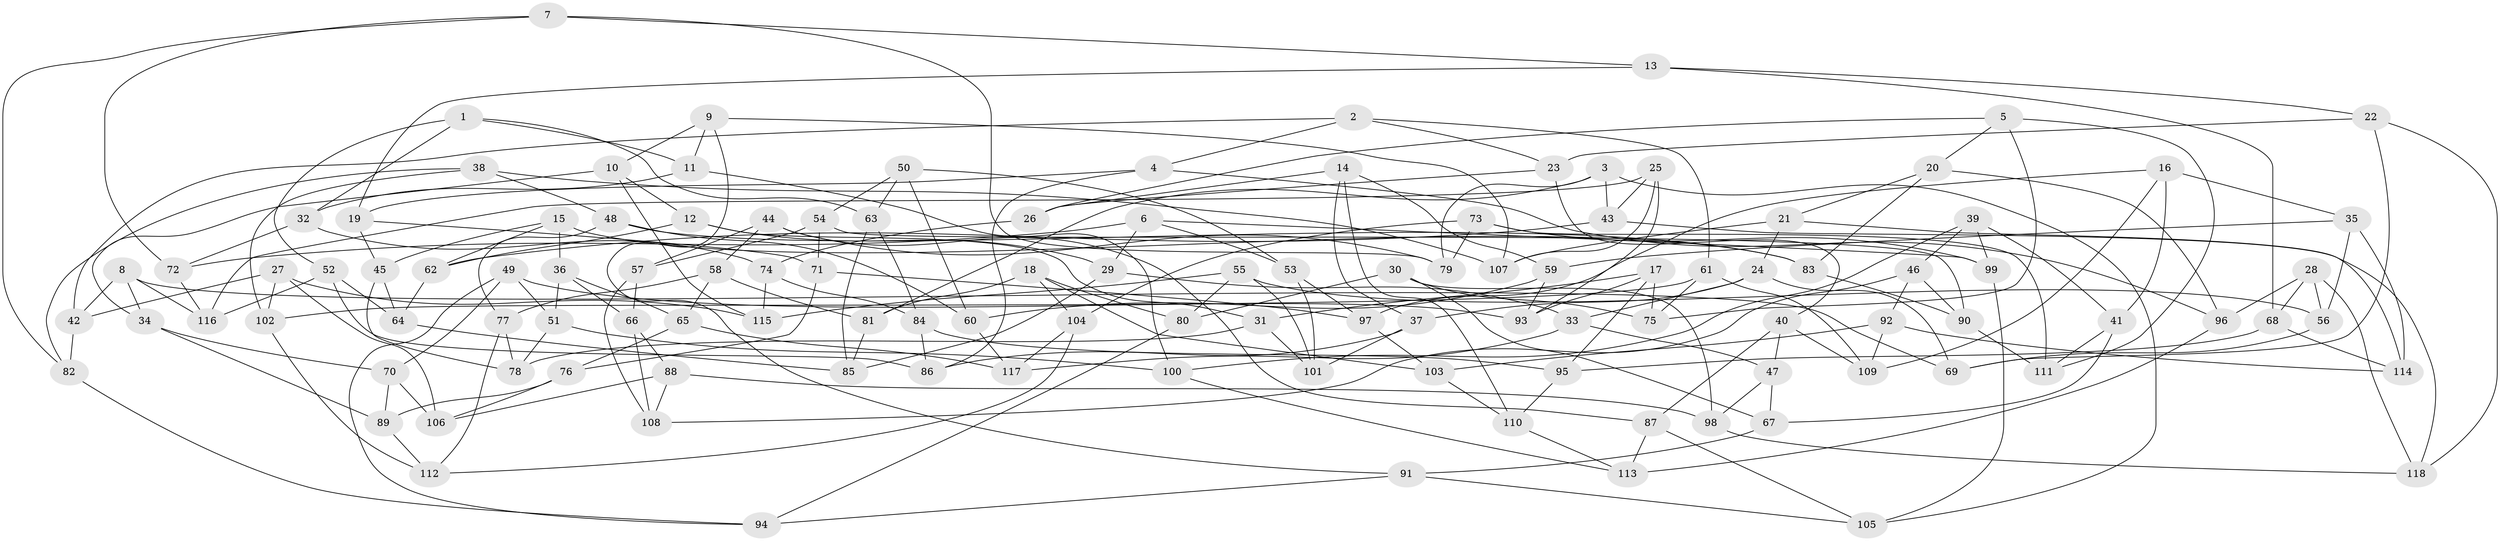 // coarse degree distribution, {7: 0.04285714285714286, 13: 0.014285714285714285, 10: 0.02857142857142857, 8: 0.07142857142857142, 4: 0.5714285714285714, 6: 0.24285714285714285, 9: 0.014285714285714285, 5: 0.014285714285714285}
// Generated by graph-tools (version 1.1) at 2025/20/03/04/25 18:20:35]
// undirected, 118 vertices, 236 edges
graph export_dot {
graph [start="1"]
  node [color=gray90,style=filled];
  1;
  2;
  3;
  4;
  5;
  6;
  7;
  8;
  9;
  10;
  11;
  12;
  13;
  14;
  15;
  16;
  17;
  18;
  19;
  20;
  21;
  22;
  23;
  24;
  25;
  26;
  27;
  28;
  29;
  30;
  31;
  32;
  33;
  34;
  35;
  36;
  37;
  38;
  39;
  40;
  41;
  42;
  43;
  44;
  45;
  46;
  47;
  48;
  49;
  50;
  51;
  52;
  53;
  54;
  55;
  56;
  57;
  58;
  59;
  60;
  61;
  62;
  63;
  64;
  65;
  66;
  67;
  68;
  69;
  70;
  71;
  72;
  73;
  74;
  75;
  76;
  77;
  78;
  79;
  80;
  81;
  82;
  83;
  84;
  85;
  86;
  87;
  88;
  89;
  90;
  91;
  92;
  93;
  94;
  95;
  96;
  97;
  98;
  99;
  100;
  101;
  102;
  103;
  104;
  105;
  106;
  107;
  108;
  109;
  110;
  111;
  112;
  113;
  114;
  115;
  116;
  117;
  118;
  1 -- 52;
  1 -- 63;
  1 -- 11;
  1 -- 32;
  2 -- 4;
  2 -- 61;
  2 -- 42;
  2 -- 23;
  3 -- 81;
  3 -- 79;
  3 -- 43;
  3 -- 105;
  4 -- 19;
  4 -- 96;
  4 -- 86;
  5 -- 26;
  5 -- 111;
  5 -- 20;
  5 -- 75;
  6 -- 53;
  6 -- 99;
  6 -- 72;
  6 -- 29;
  7 -- 79;
  7 -- 13;
  7 -- 82;
  7 -- 72;
  8 -- 34;
  8 -- 69;
  8 -- 116;
  8 -- 42;
  9 -- 91;
  9 -- 107;
  9 -- 11;
  9 -- 10;
  10 -- 34;
  10 -- 12;
  10 -- 115;
  11 -- 32;
  11 -- 100;
  12 -- 29;
  12 -- 62;
  12 -- 31;
  13 -- 22;
  13 -- 68;
  13 -- 19;
  14 -- 37;
  14 -- 59;
  14 -- 110;
  14 -- 26;
  15 -- 45;
  15 -- 62;
  15 -- 36;
  15 -- 83;
  16 -- 97;
  16 -- 35;
  16 -- 41;
  16 -- 109;
  17 -- 93;
  17 -- 75;
  17 -- 31;
  17 -- 95;
  18 -- 80;
  18 -- 103;
  18 -- 104;
  18 -- 81;
  19 -- 45;
  19 -- 71;
  20 -- 96;
  20 -- 83;
  20 -- 21;
  21 -- 24;
  21 -- 114;
  21 -- 107;
  22 -- 118;
  22 -- 23;
  22 -- 69;
  23 -- 40;
  23 -- 26;
  24 -- 69;
  24 -- 33;
  24 -- 37;
  25 -- 43;
  25 -- 116;
  25 -- 107;
  25 -- 93;
  26 -- 74;
  27 -- 106;
  27 -- 115;
  27 -- 42;
  27 -- 102;
  28 -- 56;
  28 -- 68;
  28 -- 118;
  28 -- 96;
  29 -- 33;
  29 -- 85;
  30 -- 80;
  30 -- 98;
  30 -- 67;
  30 -- 75;
  31 -- 101;
  31 -- 78;
  32 -- 74;
  32 -- 72;
  33 -- 117;
  33 -- 47;
  34 -- 70;
  34 -- 89;
  35 -- 56;
  35 -- 114;
  35 -- 59;
  36 -- 65;
  36 -- 51;
  36 -- 66;
  37 -- 101;
  37 -- 86;
  38 -- 48;
  38 -- 107;
  38 -- 82;
  38 -- 102;
  39 -- 100;
  39 -- 46;
  39 -- 41;
  39 -- 99;
  40 -- 109;
  40 -- 47;
  40 -- 87;
  41 -- 111;
  41 -- 67;
  42 -- 82;
  43 -- 118;
  43 -- 62;
  44 -- 87;
  44 -- 58;
  44 -- 57;
  44 -- 79;
  45 -- 64;
  45 -- 78;
  46 -- 108;
  46 -- 92;
  46 -- 90;
  47 -- 67;
  47 -- 98;
  48 -- 83;
  48 -- 60;
  48 -- 77;
  49 -- 51;
  49 -- 94;
  49 -- 70;
  49 -- 93;
  50 -- 54;
  50 -- 60;
  50 -- 63;
  50 -- 53;
  51 -- 78;
  51 -- 100;
  52 -- 64;
  52 -- 86;
  52 -- 116;
  53 -- 101;
  53 -- 97;
  54 -- 57;
  54 -- 71;
  54 -- 90;
  55 -- 101;
  55 -- 56;
  55 -- 80;
  55 -- 115;
  56 -- 69;
  57 -- 66;
  57 -- 108;
  58 -- 77;
  58 -- 81;
  58 -- 65;
  59 -- 60;
  59 -- 93;
  60 -- 117;
  61 -- 75;
  61 -- 102;
  61 -- 109;
  62 -- 64;
  63 -- 85;
  63 -- 84;
  64 -- 85;
  65 -- 76;
  65 -- 117;
  66 -- 108;
  66 -- 88;
  67 -- 91;
  68 -- 114;
  68 -- 95;
  70 -- 106;
  70 -- 89;
  71 -- 76;
  71 -- 97;
  72 -- 116;
  73 -- 104;
  73 -- 79;
  73 -- 111;
  73 -- 99;
  74 -- 115;
  74 -- 84;
  76 -- 106;
  76 -- 89;
  77 -- 78;
  77 -- 112;
  80 -- 94;
  81 -- 85;
  82 -- 94;
  83 -- 90;
  84 -- 86;
  84 -- 95;
  87 -- 105;
  87 -- 113;
  88 -- 98;
  88 -- 108;
  88 -- 106;
  89 -- 112;
  90 -- 111;
  91 -- 105;
  91 -- 94;
  92 -- 114;
  92 -- 109;
  92 -- 103;
  95 -- 110;
  96 -- 113;
  97 -- 103;
  98 -- 118;
  99 -- 105;
  100 -- 113;
  102 -- 112;
  103 -- 110;
  104 -- 112;
  104 -- 117;
  110 -- 113;
}
